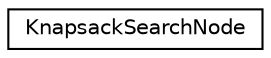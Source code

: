 digraph "Graphical Class Hierarchy"
{
 // LATEX_PDF_SIZE
  edge [fontname="Helvetica",fontsize="10",labelfontname="Helvetica",labelfontsize="10"];
  node [fontname="Helvetica",fontsize="10",shape=record];
  rankdir="LR";
  Node0 [label="KnapsackSearchNode",height=0.2,width=0.4,color="black", fillcolor="white", style="filled",URL="$classoperations__research_1_1_knapsack_search_node.html",tooltip=" "];
}
